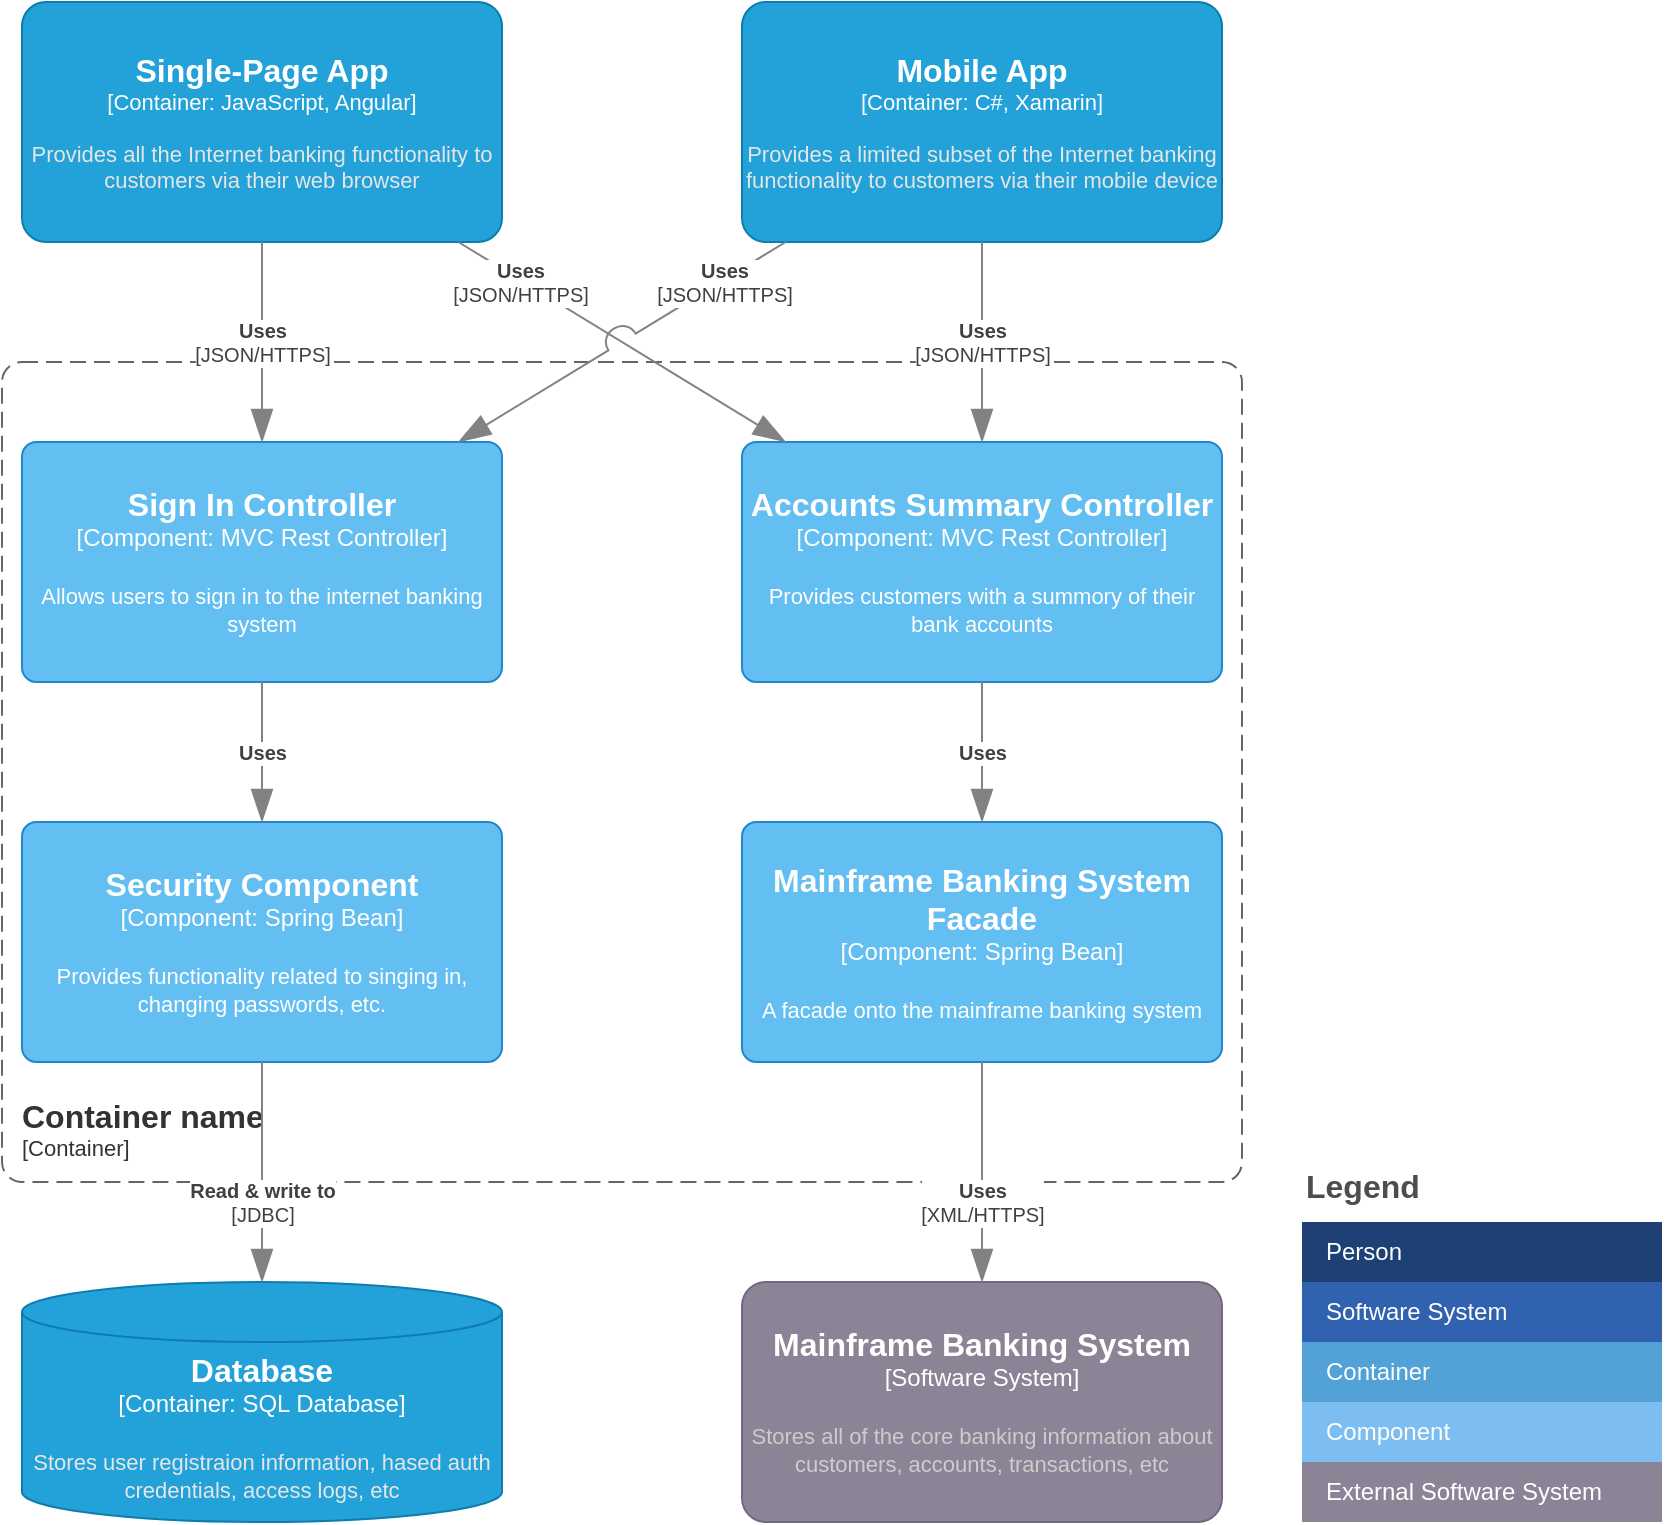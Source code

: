 <mxfile version="20.7.4" type="device"><diagram id="zi5-BDs0KOGNP7hD00W6" name="Page-1"><mxGraphModel dx="1432" dy="855" grid="1" gridSize="10" guides="1" tooltips="1" connect="1" arrows="1" fold="1" page="1" pageScale="1" pageWidth="850" pageHeight="1100" math="0" shadow="0"><root><mxCell id="0"/><mxCell id="1" parent="0"/><object placeholders="1" c4Name="Container name" c4Type="ContainerScopeBoundary" c4Application="Container" label="&lt;font style=&quot;font-size: 16px&quot;&gt;&lt;b&gt;&lt;div style=&quot;text-align: left&quot;&gt;%c4Name%&lt;/div&gt;&lt;/b&gt;&lt;/font&gt;&lt;div style=&quot;text-align: left&quot;&gt;[%c4Application%]&lt;/div&gt;" id="tHDnohWNmVBRkA8sr5qo-1"><mxCell style="rounded=1;fontSize=11;whiteSpace=wrap;html=1;dashed=1;arcSize=20;fillColor=none;strokeColor=#666666;fontColor=#333333;labelBackgroundColor=none;align=left;verticalAlign=bottom;labelBorderColor=none;spacingTop=0;spacing=10;dashPattern=8 4;metaEdit=1;rotatable=0;perimeter=rectanglePerimeter;noLabel=0;labelPadding=0;allowArrows=0;connectable=0;expand=0;recursiveResize=0;editable=1;pointerEvents=0;absoluteArcSize=1;points=[[0.25,0,0],[0.5,0,0],[0.75,0,0],[1,0.25,0],[1,0.5,0],[1,0.75,0],[0.75,1,0],[0.5,1,0],[0.25,1,0],[0,0.75,0],[0,0.5,0],[0,0.25,0]];" vertex="1" parent="1"><mxGeometry x="90" y="210" width="620" height="410" as="geometry"/></mxCell></object><object placeholders="1" c4Name="Single-Page App" c4Type="Container" c4Technology="JavaScript, Angular" c4Description="Provides all the Internet banking functionality to customers via their web browser" label="&lt;font style=&quot;font-size: 16px&quot;&gt;&lt;b&gt;%c4Name%&lt;/b&gt;&lt;/font&gt;&lt;div&gt;[%c4Type%: %c4Technology%]&lt;/div&gt;&lt;br&gt;&lt;div&gt;&lt;font style=&quot;font-size: 11px&quot;&gt;&lt;font color=&quot;#E6E6E6&quot;&gt;%c4Description%&lt;/font&gt;&lt;/div&gt;" link="../spa/index.html" id="tHDnohWNmVBRkA8sr5qo-2"><mxCell style="rounded=1;whiteSpace=wrap;html=1;fontSize=11;labelBackgroundColor=none;fillColor=#23A2D9;fontColor=#ffffff;align=center;arcSize=10;strokeColor=#0E7DAD;metaEdit=1;resizable=0;points=[[0.25,0,0],[0.5,0,0],[0.75,0,0],[1,0.25,0],[1,0.5,0],[1,0.75,0],[0.75,1,0],[0.5,1,0],[0.25,1,0],[0,0.75,0],[0,0.5,0],[0,0.25,0]];" vertex="1" parent="1"><mxGeometry x="100" y="30" width="240" height="120" as="geometry"/></mxCell></object><object placeholders="1" c4Name="Mobile App" c4Type="Container" c4Technology="C#, Xamarin" c4Description="Provides a limited subset of the Internet banking functionality to customers via their mobile device" label="&lt;font style=&quot;font-size: 16px&quot;&gt;&lt;b&gt;%c4Name%&lt;/b&gt;&lt;/font&gt;&lt;div&gt;[%c4Type%: %c4Technology%]&lt;/div&gt;&lt;br&gt;&lt;div&gt;&lt;font style=&quot;font-size: 11px&quot;&gt;&lt;font color=&quot;#E6E6E6&quot;&gt;%c4Description%&lt;/font&gt;&lt;/div&gt;" link="../mobile/index.html" id="tHDnohWNmVBRkA8sr5qo-3"><mxCell style="rounded=1;whiteSpace=wrap;html=1;fontSize=11;labelBackgroundColor=none;fillColor=#23A2D9;fontColor=#ffffff;align=center;arcSize=10;strokeColor=#0E7DAD;metaEdit=1;resizable=0;points=[[0.25,0,0],[0.5,0,0],[0.75,0,0],[1,0.25,0],[1,0.5,0],[1,0.75,0],[0.75,1,0],[0.5,1,0],[0.25,1,0],[0,0.75,0],[0,0.5,0],[0,0.25,0]];" vertex="1" parent="1"><mxGeometry x="460" y="30" width="240" height="120" as="geometry"/></mxCell></object><object placeholders="1" c4Type="Database" c4Container="Container" c4Technology="SQL Database" c4Description="Stores user registraion information, hased auth credentials, access logs, etc" label="&lt;font style=&quot;font-size: 16px&quot;&gt;&lt;b&gt;%c4Type%&lt;/b&gt;&lt;/font&gt;&lt;div&gt;[%c4Container%:&amp;nbsp;%c4Technology%]&lt;/div&gt;&lt;br&gt;&lt;div&gt;&lt;font style=&quot;font-size: 11px&quot;&gt;&lt;font color=&quot;#E6E6E6&quot;&gt;%c4Description%&lt;/font&gt;&lt;/div&gt;" link="../../database/index.html" id="tHDnohWNmVBRkA8sr5qo-4"><mxCell style="shape=cylinder3;size=15;whiteSpace=wrap;html=1;boundedLbl=1;rounded=0;labelBackgroundColor=none;fillColor=#23A2D9;fontSize=12;fontColor=#ffffff;align=center;strokeColor=#0E7DAD;metaEdit=1;points=[[0.5,0,0],[1,0.25,0],[1,0.5,0],[1,0.75,0],[0.5,1,0],[0,0.75,0],[0,0.5,0],[0,0.25,0]];resizable=0;" vertex="1" parent="1"><mxGeometry x="100" y="670" width="240" height="120" as="geometry"/></mxCell></object><object placeholders="1" c4Name="Mainframe Banking System" c4Type="Software System" c4Description="Stores all of the core banking information about customers, accounts, transactions, etc" label="&lt;font style=&quot;font-size: 16px&quot;&gt;&lt;b&gt;%c4Name%&lt;/b&gt;&lt;/font&gt;&lt;div&gt;[%c4Type%]&lt;/div&gt;&lt;br&gt;&lt;div&gt;&lt;font style=&quot;font-size: 11px&quot;&gt;&lt;font color=&quot;#cccccc&quot;&gt;%c4Description%&lt;/font&gt;&lt;/div&gt;" action-uri="nasdanika://mainframe" id="tHDnohWNmVBRkA8sr5qo-5"><mxCell style="rounded=1;whiteSpace=wrap;html=1;labelBackgroundColor=none;fillColor=#8C8496;fontColor=#ffffff;align=center;arcSize=10;strokeColor=#736782;metaEdit=1;resizable=0;points=[[0.25,0,0],[0.5,0,0],[0.75,0,0],[1,0.25,0],[1,0.5,0],[1,0.75,0],[0.75,1,0],[0.5,1,0],[0.25,1,0],[0,0.75,0],[0,0.5,0],[0,0.25,0]];" vertex="1" parent="1"><mxGeometry x="460" y="670" width="240" height="120" as="geometry"/></mxCell></object><mxCell id="tHDnohWNmVBRkA8sr5qo-6" value="Legend" style="align=left;fontSize=16;fontStyle=1;strokeColor=none;fillColor=none;fontColor=#4D4D4D;spacingTop=-8;resizable=0;" vertex="1" parent="1"><mxGeometry x="740" y="610" width="180" height="30" as="geometry"/></mxCell><mxCell id="tHDnohWNmVBRkA8sr5qo-7" value="" style="shape=table;html=1;whiteSpace=wrap;startSize=0;container=1;collapsible=0;childLayout=tableLayout;fillColor=none;align=left;spacingLeft=10;strokeColor=none;rounded=1;arcSize=11;fontColor=#FFFFFF;resizable=0;points=[[0.25,0,0],[0.5,0,0],[0.75,0,0],[1,0.25,0],[1,0.5,0],[1,0.75,0],[0.75,1,0],[0.5,1,0],[0.25,1,0],[0,0.75,0],[0,0.5,0],[0,0.25,0]];" vertex="1" parent="1"><mxGeometry x="740" y="640" width="180" height="150" as="geometry"/></mxCell><mxCell id="tHDnohWNmVBRkA8sr5qo-8" value="Person" style="shape=partialRectangle;html=1;whiteSpace=wrap;connectable=0;fillColor=#1E4074;top=0;left=0;bottom=0;right=0;overflow=hidden;pointerEvents=1;align=left;spacingLeft=10;strokeColor=none;fontColor=#FFFFFF;" vertex="1" parent="tHDnohWNmVBRkA8sr5qo-7"><mxGeometry width="180" height="30" as="geometry"/></mxCell><mxCell id="tHDnohWNmVBRkA8sr5qo-9" value="Software System" style="shape=partialRectangle;html=1;whiteSpace=wrap;connectable=0;fillColor=#3162AF;top=0;left=0;bottom=0;right=0;overflow=hidden;pointerEvents=1;align=left;spacingLeft=10;fontColor=#FFFFFF;" vertex="1" parent="tHDnohWNmVBRkA8sr5qo-7"><mxGeometry y="30" width="180" height="30" as="geometry"/></mxCell><mxCell id="tHDnohWNmVBRkA8sr5qo-10" value="Container" style="shape=partialRectangle;html=1;whiteSpace=wrap;connectable=0;fillColor=#52A2D8;top=0;left=0;bottom=0;right=0;overflow=hidden;pointerEvents=1;align=left;spacingLeft=10;fontColor=#FFFFFF;" vertex="1" parent="tHDnohWNmVBRkA8sr5qo-7"><mxGeometry y="60" width="180" height="30" as="geometry"/></mxCell><mxCell id="tHDnohWNmVBRkA8sr5qo-11" value="Component" style="shape=partialRectangle;html=1;whiteSpace=wrap;connectable=0;fillColor=#7CBEF1;top=0;left=0;bottom=0;right=0;overflow=hidden;pointerEvents=1;align=left;spacingLeft=10;fontColor=#FFFFFF;" vertex="1" parent="tHDnohWNmVBRkA8sr5qo-7"><mxGeometry y="90" width="180" height="30" as="geometry"/></mxCell><mxCell id="tHDnohWNmVBRkA8sr5qo-13" value="External Software System" style="shape=partialRectangle;html=1;whiteSpace=wrap;connectable=0;fillColor=#8B8496;top=0;left=0;bottom=0;right=0;overflow=hidden;pointerEvents=1;align=left;spacingLeft=10;fontColor=#FFFFFF;" vertex="1" parent="tHDnohWNmVBRkA8sr5qo-7"><mxGeometry y="120" width="180" height="30" as="geometry"/></mxCell><object placeholders="1" c4Name="Sign In Controller" c4Type="Component" c4Technology="MVC Rest Controller" c4Description="Allows users to sign in to the internet banking system" label="&lt;font style=&quot;font-size: 16px&quot;&gt;&lt;b&gt;%c4Name%&lt;/b&gt;&lt;/font&gt;&lt;div&gt;[%c4Type%: %c4Technology%]&lt;/div&gt;&lt;br&gt;&lt;div&gt;&lt;font style=&quot;font-size: 11px&quot;&gt;%c4Description%&lt;/font&gt;&lt;/div&gt;" link="controllers/sign-in/index.html" id="tHDnohWNmVBRkA8sr5qo-14"><mxCell style="rounded=1;whiteSpace=wrap;html=1;labelBackgroundColor=none;fillColor=#63BEF2;fontColor=#ffffff;align=center;arcSize=6;strokeColor=#2086C9;metaEdit=1;resizable=0;points=[[0.25,0,0],[0.5,0,0],[0.75,0,0],[1,0.25,0],[1,0.5,0],[1,0.75,0],[0.75,1,0],[0.5,1,0],[0.25,1,0],[0,0.75,0],[0,0.5,0],[0,0.25,0]];" vertex="1" parent="1"><mxGeometry x="100" y="250" width="240" height="120" as="geometry"/></mxCell></object><object placeholders="1" c4Name="Accounts Summary Controller" c4Type="Component" c4Technology="MVC Rest Controller" c4Description="Provides customers with a summory of their bank accounts" label="&lt;font style=&quot;font-size: 16px&quot;&gt;&lt;b&gt;%c4Name%&lt;/b&gt;&lt;/font&gt;&lt;div&gt;[%c4Type%: %c4Technology%]&lt;/div&gt;&lt;br&gt;&lt;div&gt;&lt;font style=&quot;font-size: 11px&quot;&gt;%c4Description%&lt;/font&gt;&lt;/div&gt;" link="controllers/accounts-summary/index.html" id="tHDnohWNmVBRkA8sr5qo-15"><mxCell style="rounded=1;whiteSpace=wrap;html=1;labelBackgroundColor=none;fillColor=#63BEF2;fontColor=#ffffff;align=center;arcSize=6;strokeColor=#2086C9;metaEdit=1;resizable=0;points=[[0.25,0,0],[0.5,0,0],[0.75,0,0],[1,0.25,0],[1,0.5,0],[1,0.75,0],[0.75,1,0],[0.5,1,0],[0.25,1,0],[0,0.75,0],[0,0.5,0],[0,0.25,0]];" vertex="1" parent="1"><mxGeometry x="460" y="250" width="240" height="120" as="geometry"/></mxCell></object><object placeholders="1" c4Name="Security Component" c4Type="Component" c4Technology="Spring Bean" c4Description="Provides functionality related to singing in, changing passwords, etc." label="&lt;font style=&quot;font-size: 16px&quot;&gt;&lt;b&gt;%c4Name%&lt;/b&gt;&lt;/font&gt;&lt;div&gt;[%c4Type%: %c4Technology%]&lt;/div&gt;&lt;br&gt;&lt;div&gt;&lt;font style=&quot;font-size: 11px&quot;&gt;%c4Description%&lt;/font&gt;&lt;/div&gt;" link="beans/security-component/index.html" id="tHDnohWNmVBRkA8sr5qo-16"><mxCell style="rounded=1;whiteSpace=wrap;html=1;labelBackgroundColor=none;fillColor=#63BEF2;fontColor=#ffffff;align=center;arcSize=6;strokeColor=#2086C9;metaEdit=1;resizable=0;points=[[0.25,0,0],[0.5,0,0],[0.75,0,0],[1,0.25,0],[1,0.5,0],[1,0.75,0],[0.75,1,0],[0.5,1,0],[0.25,1,0],[0,0.75,0],[0,0.5,0],[0,0.25,0]];" vertex="1" parent="1"><mxGeometry x="100" y="440" width="240" height="120" as="geometry"/></mxCell></object><object placeholders="1" c4Name="Mainframe Banking System Facade" c4Type="Component" c4Technology="Spring Bean" c4Description="A facade onto the mainframe banking system" label="&lt;font style=&quot;font-size: 16px&quot;&gt;&lt;b&gt;%c4Name%&lt;/b&gt;&lt;/font&gt;&lt;div&gt;[%c4Type%: %c4Technology%]&lt;/div&gt;&lt;br&gt;&lt;div&gt;&lt;font style=&quot;font-size: 11px&quot;&gt;%c4Description%&lt;/font&gt;&lt;/div&gt;" link="facades/mainframe/index.html" id="tHDnohWNmVBRkA8sr5qo-17"><mxCell style="rounded=1;whiteSpace=wrap;html=1;labelBackgroundColor=none;fillColor=#63BEF2;fontColor=#ffffff;align=center;arcSize=6;strokeColor=#2086C9;metaEdit=1;resizable=0;points=[[0.25,0,0],[0.5,0,0],[0.75,0,0],[1,0.25,0],[1,0.5,0],[1,0.75,0],[0.75,1,0],[0.5,1,0],[0.25,1,0],[0,0.75,0],[0,0.5,0],[0,0.25,0]];" vertex="1" parent="1"><mxGeometry x="460" y="440" width="240" height="120" as="geometry"/></mxCell></object><object placeholders="1" c4Type="Relationship" c4Technology="JSON/HTTPS" c4Description="Uses" label="&lt;div style=&quot;text-align: left&quot;&gt;&lt;div style=&quot;text-align: center&quot;&gt;&lt;b&gt;%c4Description%&lt;/b&gt;&lt;/div&gt;&lt;div style=&quot;text-align: center&quot;&gt;[%c4Technology%]&lt;/div&gt;&lt;/div&gt;" id="tHDnohWNmVBRkA8sr5qo-18"><mxCell style="endArrow=blockThin;html=1;fontSize=10;fontColor=#404040;strokeWidth=1;endFill=1;strokeColor=#828282;elbow=vertical;metaEdit=1;endSize=14;startSize=14;jumpStyle=arc;jumpSize=16;rounded=0;" edge="1" parent="1" source="tHDnohWNmVBRkA8sr5qo-2" target="tHDnohWNmVBRkA8sr5qo-14"><mxGeometry width="240" relative="1" as="geometry"><mxPoint x="425" y="66.154" as="sourcePoint"/><mxPoint x="269.643" y="200" as="targetPoint"/></mxGeometry></mxCell></object><object placeholders="1" c4Type="Relationship" c4Technology="JSON/HTTPS" c4Description="Uses" label="&lt;div style=&quot;text-align: left&quot;&gt;&lt;div style=&quot;text-align: center&quot;&gt;&lt;b&gt;%c4Description%&lt;/b&gt;&lt;/div&gt;&lt;div style=&quot;text-align: center&quot;&gt;[%c4Technology%]&lt;/div&gt;&lt;/div&gt;" id="tHDnohWNmVBRkA8sr5qo-19"><mxCell style="endArrow=blockThin;html=1;fontSize=10;fontColor=#404040;strokeWidth=1;endFill=1;strokeColor=#828282;elbow=vertical;metaEdit=1;endSize=14;startSize=14;jumpStyle=arc;jumpSize=16;rounded=0;" edge="1" parent="1" source="tHDnohWNmVBRkA8sr5qo-2" target="tHDnohWNmVBRkA8sr5qo-15"><mxGeometry x="-0.608" width="240" relative="1" as="geometry"><mxPoint x="244.783" y="150" as="sourcePoint"/><mxPoint x="235.217" y="260" as="targetPoint"/><mxPoint x="-1" as="offset"/></mxGeometry></mxCell></object><object placeholders="1" c4Type="Relationship" c4Technology="JSON/HTTPS" c4Description="Uses" label="&lt;div style=&quot;text-align: left&quot;&gt;&lt;div style=&quot;text-align: center&quot;&gt;&lt;b&gt;%c4Description%&lt;/b&gt;&lt;/div&gt;&lt;div style=&quot;text-align: center&quot;&gt;[%c4Technology%]&lt;/div&gt;&lt;/div&gt;" id="tHDnohWNmVBRkA8sr5qo-20"><mxCell style="endArrow=blockThin;html=1;fontSize=10;fontColor=#404040;strokeWidth=1;endFill=1;strokeColor=#828282;elbow=vertical;metaEdit=1;endSize=14;startSize=14;jumpStyle=arc;jumpSize=16;rounded=0;" edge="1" parent="1" source="tHDnohWNmVBRkA8sr5qo-3" target="tHDnohWNmVBRkA8sr5qo-14"><mxGeometry x="-0.608" width="240" relative="1" as="geometry"><mxPoint x="254.783" y="160" as="sourcePoint"/><mxPoint x="245.217" y="270" as="targetPoint"/><mxPoint x="1" as="offset"/></mxGeometry></mxCell></object><object placeholders="1" c4Type="Relationship" c4Technology="JSON/HTTPS" c4Description="Uses" label="&lt;div style=&quot;text-align: left&quot;&gt;&lt;div style=&quot;text-align: center&quot;&gt;&lt;b&gt;%c4Description%&lt;/b&gt;&lt;/div&gt;&lt;div style=&quot;text-align: center&quot;&gt;[%c4Technology%]&lt;/div&gt;&lt;/div&gt;" id="tHDnohWNmVBRkA8sr5qo-21"><mxCell style="endArrow=blockThin;html=1;fontSize=10;fontColor=#404040;strokeWidth=1;endFill=1;strokeColor=#828282;elbow=vertical;metaEdit=1;endSize=14;startSize=14;jumpStyle=arc;jumpSize=16;rounded=0;" edge="1" parent="1" source="tHDnohWNmVBRkA8sr5qo-3" target="tHDnohWNmVBRkA8sr5qo-15"><mxGeometry width="240" relative="1" as="geometry"><mxPoint x="264.783" y="170" as="sourcePoint"/><mxPoint x="255.217" y="280" as="targetPoint"/></mxGeometry></mxCell></object><object placeholders="1" c4Type="Relationship" c4Description="Uses" label="&lt;div style=&quot;text-align: left&quot;&gt;&lt;div style=&quot;text-align: center&quot;&gt;&lt;b&gt;%c4Description%&lt;/b&gt;&lt;/div&gt;" id="tHDnohWNmVBRkA8sr5qo-22"><mxCell style="endArrow=blockThin;html=1;fontSize=10;fontColor=#404040;strokeWidth=1;endFill=1;strokeColor=#828282;elbow=vertical;metaEdit=1;endSize=14;startSize=14;jumpStyle=arc;jumpSize=16;rounded=0;" edge="1" parent="1" source="tHDnohWNmVBRkA8sr5qo-15" target="tHDnohWNmVBRkA8sr5qo-17"><mxGeometry width="240" relative="1" as="geometry"><mxPoint x="616.607" y="70" as="sourcePoint"/><mxPoint x="748.929" y="200" as="targetPoint"/></mxGeometry></mxCell></object><object placeholders="1" c4Type="Relationship" c4Description="Uses" label="&lt;div style=&quot;text-align: left&quot;&gt;&lt;div style=&quot;text-align: center&quot;&gt;&lt;b&gt;%c4Description%&lt;/b&gt;&lt;/div&gt;" id="tHDnohWNmVBRkA8sr5qo-23"><mxCell style="endArrow=blockThin;html=1;fontSize=10;fontColor=#404040;strokeWidth=1;endFill=1;strokeColor=#828282;elbow=vertical;metaEdit=1;endSize=14;startSize=14;jumpStyle=arc;jumpSize=16;rounded=0;" edge="1" parent="1" source="tHDnohWNmVBRkA8sr5qo-14" target="tHDnohWNmVBRkA8sr5qo-16"><mxGeometry width="240" relative="1" as="geometry"><mxPoint x="590" y="380" as="sourcePoint"/><mxPoint x="590" y="450" as="targetPoint"/></mxGeometry></mxCell></object><object placeholders="1" c4Type="Relationship" c4Technology="JDBC" c4Description="Read &amp; write to" label="&lt;div style=&quot;text-align: left&quot;&gt;&lt;div style=&quot;text-align: center&quot;&gt;&lt;b&gt;%c4Description%&lt;/b&gt;&lt;/div&gt;&lt;div style=&quot;text-align: center&quot;&gt;[%c4Technology%]&lt;/div&gt;&lt;/div&gt;" id="tHDnohWNmVBRkA8sr5qo-24"><mxCell style="endArrow=blockThin;html=1;fontSize=10;fontColor=#404040;strokeWidth=1;endFill=1;strokeColor=#828282;elbow=vertical;metaEdit=1;endSize=14;startSize=14;jumpStyle=arc;jumpSize=16;rounded=0;" edge="1" parent="1" source="tHDnohWNmVBRkA8sr5qo-16" target="tHDnohWNmVBRkA8sr5qo-4"><mxGeometry x="0.273" width="240" relative="1" as="geometry"><mxPoint x="220" y="510" as="sourcePoint"/><mxPoint x="230" y="260" as="targetPoint"/><mxPoint as="offset"/></mxGeometry></mxCell></object><object placeholders="1" c4Type="Relationship" c4Technology="XML/HTTPS" c4Description="Uses" label="&lt;div style=&quot;text-align: left&quot;&gt;&lt;div style=&quot;text-align: center&quot;&gt;&lt;b&gt;%c4Description%&lt;/b&gt;&lt;/div&gt;&lt;div style=&quot;text-align: center&quot;&gt;[%c4Technology%]&lt;/div&gt;&lt;/div&gt;" id="tHDnohWNmVBRkA8sr5qo-25"><mxCell style="endArrow=blockThin;html=1;fontSize=10;fontColor=#404040;strokeWidth=1;endFill=1;strokeColor=#828282;elbow=vertical;metaEdit=1;endSize=14;startSize=14;jumpStyle=arc;jumpSize=16;rounded=0;" edge="1" parent="1" source="tHDnohWNmVBRkA8sr5qo-17" target="tHDnohWNmVBRkA8sr5qo-5"><mxGeometry x="0.273" width="240" relative="1" as="geometry"><mxPoint x="590" y="160" as="sourcePoint"/><mxPoint x="590" y="260" as="targetPoint"/><mxPoint as="offset"/></mxGeometry></mxCell></object></root></mxGraphModel></diagram></mxfile>
